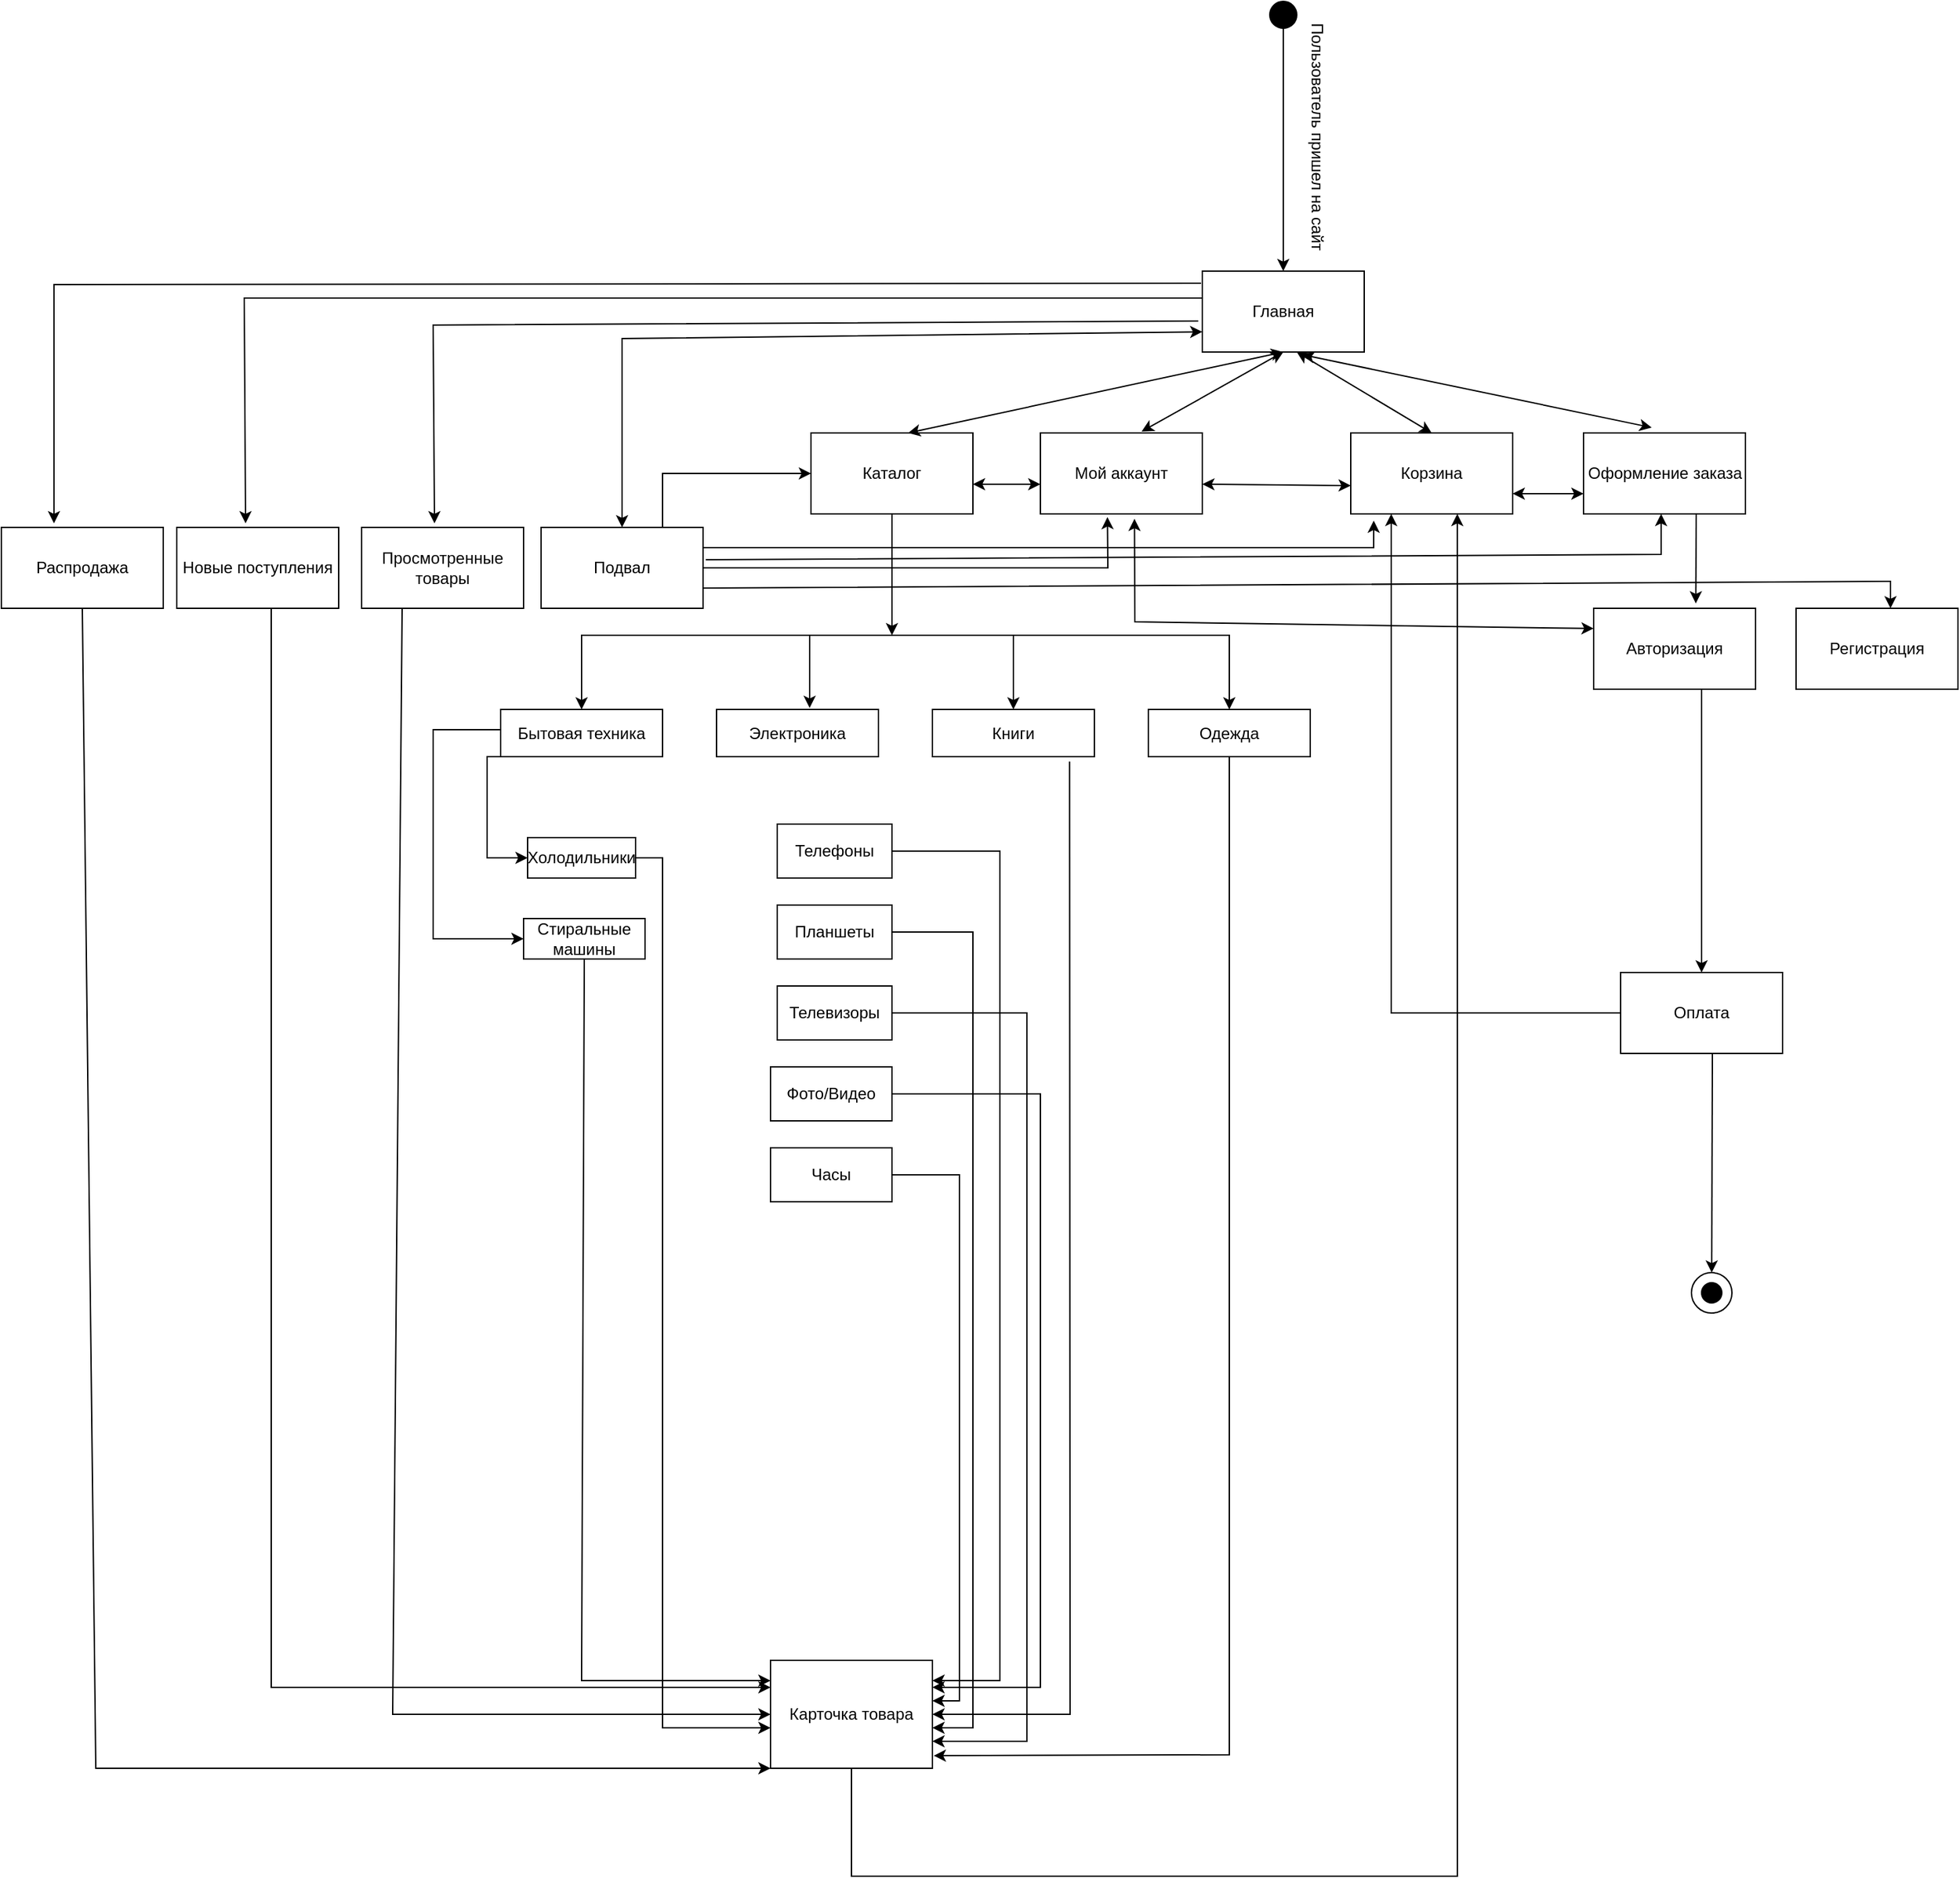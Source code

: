 <mxfile version="20.0.1" type="github"><diagram id="SQ0zQWHfP-8rNXuMUe8Z" name="Page-1"><mxGraphModel dx="1769" dy="452" grid="1" gridSize="10" guides="1" tooltips="1" connect="1" arrows="1" fold="1" page="1" pageScale="1" pageWidth="827" pageHeight="1169" math="0" shadow="0"><root><mxCell id="0"/><mxCell id="1" parent="0"/><mxCell id="f8iXwVYY4Mwev2Gr7xI0-1" value="Каталог" style="rounded=0;whiteSpace=wrap;html=1;" parent="1" vertex="1"><mxGeometry x="-80" y="350" width="120" height="60" as="geometry"/></mxCell><mxCell id="f8iXwVYY4Mwev2Gr7xI0-2" value="" style="ellipse;whiteSpace=wrap;html=1;fillColor=#000000;" parent="1" vertex="1"><mxGeometry x="260" y="30" width="20" height="20" as="geometry"/></mxCell><mxCell id="f8iXwVYY4Mwev2Gr7xI0-3" value="" style="endArrow=classic;html=1;rounded=0;exitX=0.5;exitY=1;exitDx=0;exitDy=0;" parent="1" source="f8iXwVYY4Mwev2Gr7xI0-2" edge="1"><mxGeometry width="50" height="50" relative="1" as="geometry"><mxPoint x="390" y="260" as="sourcePoint"/><mxPoint x="270" y="230" as="targetPoint"/><Array as="points"/></mxGeometry></mxCell><mxCell id="f8iXwVYY4Mwev2Gr7xI0-4" value="Пользователь пришел на сайт" style="text;html=1;align=center;verticalAlign=middle;resizable=0;points=[];autosize=1;strokeColor=none;fillColor=none;rotation=90;" parent="1" vertex="1"><mxGeometry x="200" y="120" width="190" height="20" as="geometry"/></mxCell><mxCell id="f8iXwVYY4Mwev2Gr7xI0-6" value="Карточка товара" style="rounded=0;whiteSpace=wrap;html=1;fillColor=none;" parent="1" vertex="1"><mxGeometry x="-110" y="1260" width="120" height="80" as="geometry"/></mxCell><mxCell id="f8iXwVYY4Mwev2Gr7xI0-7" value="Корзина" style="rounded=0;whiteSpace=wrap;html=1;fillColor=none;" parent="1" vertex="1"><mxGeometry x="320" y="350" width="120" height="60" as="geometry"/></mxCell><mxCell id="f8iXwVYY4Mwev2Gr7xI0-9" value="Оформление заказа" style="rounded=0;whiteSpace=wrap;html=1;fillColor=none;" parent="1" vertex="1"><mxGeometry x="492.5" y="350" width="120" height="60" as="geometry"/></mxCell><mxCell id="f8iXwVYY4Mwev2Gr7xI0-10" value="Мой аккаунт" style="rounded=0;whiteSpace=wrap;html=1;" parent="1" vertex="1"><mxGeometry x="90" y="350" width="120" height="60" as="geometry"/></mxCell><mxCell id="f8iXwVYY4Mwev2Gr7xI0-12" value="" style="ellipse;whiteSpace=wrap;html=1;aspect=fixed;fillColor=none;direction=south;" parent="1" vertex="1"><mxGeometry x="572.5" y="972.5" width="30" height="30" as="geometry"/></mxCell><mxCell id="f8iXwVYY4Mwev2Gr7xI0-13" value="" style="ellipse;whiteSpace=wrap;html=1;aspect=fixed;fillColor=#000000;" parent="1" vertex="1"><mxGeometry x="580" y="980" width="15" height="15" as="geometry"/></mxCell><mxCell id="f8iXwVYY4Mwev2Gr7xI0-16" value="Главная" style="rounded=0;whiteSpace=wrap;html=1;fillColor=none;" parent="1" vertex="1"><mxGeometry x="210" y="230" width="120" height="60" as="geometry"/></mxCell><mxCell id="f8iXwVYY4Mwev2Gr7xI0-17" value="Распродажа" style="rounded=0;whiteSpace=wrap;html=1;fillColor=none;" parent="1" vertex="1"><mxGeometry x="-680" y="420" width="120" height="60" as="geometry"/></mxCell><mxCell id="f8iXwVYY4Mwev2Gr7xI0-24" value="" style="endArrow=classic;startArrow=classic;html=1;rounded=0;entryX=0.5;entryY=1;entryDx=0;entryDy=0;exitX=0.6;exitY=0;exitDx=0;exitDy=0;exitPerimeter=0;" parent="1" source="f8iXwVYY4Mwev2Gr7xI0-1" target="f8iXwVYY4Mwev2Gr7xI0-16" edge="1"><mxGeometry width="50" height="50" relative="1" as="geometry"><mxPoint x="290" y="500" as="sourcePoint"/><mxPoint x="340" y="450" as="targetPoint"/></mxGeometry></mxCell><mxCell id="f8iXwVYY4Mwev2Gr7xI0-25" value="" style="endArrow=classic;startArrow=classic;html=1;rounded=0;entryX=0.5;entryY=1;entryDx=0;entryDy=0;exitX=0.625;exitY=-0.017;exitDx=0;exitDy=0;exitPerimeter=0;" parent="1" source="f8iXwVYY4Mwev2Gr7xI0-10" target="f8iXwVYY4Mwev2Gr7xI0-16" edge="1"><mxGeometry width="50" height="50" relative="1" as="geometry"><mxPoint x="290" y="500" as="sourcePoint"/><mxPoint x="340" y="450" as="targetPoint"/></mxGeometry></mxCell><mxCell id="f8iXwVYY4Mwev2Gr7xI0-26" value="" style="endArrow=classic;startArrow=classic;html=1;rounded=0;exitX=0.5;exitY=0;exitDx=0;exitDy=0;" parent="1" source="f8iXwVYY4Mwev2Gr7xI0-7" edge="1"><mxGeometry width="50" height="50" relative="1" as="geometry"><mxPoint x="290" y="500" as="sourcePoint"/><mxPoint x="280" y="290" as="targetPoint"/></mxGeometry></mxCell><mxCell id="f8iXwVYY4Mwev2Gr7xI0-27" value="" style="endArrow=classic;startArrow=classic;html=1;rounded=0;entryX=0.617;entryY=1.033;entryDx=0;entryDy=0;entryPerimeter=0;exitX=0.421;exitY=-0.067;exitDx=0;exitDy=0;exitPerimeter=0;" parent="1" source="f8iXwVYY4Mwev2Gr7xI0-9" target="f8iXwVYY4Mwev2Gr7xI0-16" edge="1"><mxGeometry width="50" height="50" relative="1" as="geometry"><mxPoint x="290" y="500" as="sourcePoint"/><mxPoint x="340" y="450" as="targetPoint"/></mxGeometry></mxCell><mxCell id="f8iXwVYY4Mwev2Gr7xI0-28" value="" style="endArrow=classic;startArrow=classic;html=1;rounded=0;exitX=1;exitY=0.633;exitDx=0;exitDy=0;exitPerimeter=0;" parent="1" source="f8iXwVYY4Mwev2Gr7xI0-1" edge="1"><mxGeometry width="50" height="50" relative="1" as="geometry"><mxPoint x="290" y="440" as="sourcePoint"/><mxPoint x="90" y="388" as="targetPoint"/></mxGeometry></mxCell><mxCell id="f8iXwVYY4Mwev2Gr7xI0-29" value="" style="endArrow=classic;startArrow=classic;html=1;rounded=0;exitX=1;exitY=0.633;exitDx=0;exitDy=0;exitPerimeter=0;entryX=0;entryY=0.65;entryDx=0;entryDy=0;entryPerimeter=0;" parent="1" source="f8iXwVYY4Mwev2Gr7xI0-10" target="f8iXwVYY4Mwev2Gr7xI0-7" edge="1"><mxGeometry width="50" height="50" relative="1" as="geometry"><mxPoint x="50" y="397.98" as="sourcePoint"/><mxPoint x="100" y="398" as="targetPoint"/></mxGeometry></mxCell><mxCell id="f8iXwVYY4Mwev2Gr7xI0-30" value="" style="endArrow=classic;startArrow=classic;html=1;rounded=0;entryX=0;entryY=0.75;entryDx=0;entryDy=0;exitX=1;exitY=0.75;exitDx=0;exitDy=0;" parent="1" source="f8iXwVYY4Mwev2Gr7xI0-7" target="f8iXwVYY4Mwev2Gr7xI0-9" edge="1"><mxGeometry width="50" height="50" relative="1" as="geometry"><mxPoint x="290" y="440" as="sourcePoint"/><mxPoint x="340" y="390" as="targetPoint"/></mxGeometry></mxCell><mxCell id="f8iXwVYY4Mwev2Gr7xI0-31" value="" style="endArrow=classic;html=1;rounded=0;exitX=-0.008;exitY=0.15;exitDx=0;exitDy=0;entryX=0.325;entryY=-0.05;entryDx=0;entryDy=0;entryPerimeter=0;exitPerimeter=0;" parent="1" source="f8iXwVYY4Mwev2Gr7xI0-16" target="f8iXwVYY4Mwev2Gr7xI0-17" edge="1"><mxGeometry width="50" height="50" relative="1" as="geometry"><mxPoint x="-40" y="380" as="sourcePoint"/><mxPoint x="-520" y="420" as="targetPoint"/><Array as="points"><mxPoint x="-641" y="240"/></Array></mxGeometry></mxCell><mxCell id="f8iXwVYY4Mwev2Gr7xI0-32" value="" style="endArrow=classic;html=1;rounded=0;entryX=0;entryY=1;entryDx=0;entryDy=0;exitX=0.5;exitY=1;exitDx=0;exitDy=0;" parent="1" source="f8iXwVYY4Mwev2Gr7xI0-17" target="f8iXwVYY4Mwev2Gr7xI0-6" edge="1"><mxGeometry width="50" height="50" relative="1" as="geometry"><mxPoint x="-40" y="660" as="sourcePoint"/><mxPoint x="10" y="610" as="targetPoint"/><Array as="points"><mxPoint x="-610" y="1340"/></Array></mxGeometry></mxCell><mxCell id="f8iXwVYY4Mwev2Gr7xI0-34" value="Новые поступления" style="rounded=0;whiteSpace=wrap;html=1;fillColor=none;" parent="1" vertex="1"><mxGeometry x="-550" y="420" width="120" height="60" as="geometry"/></mxCell><mxCell id="f8iXwVYY4Mwev2Gr7xI0-35" value="" style="endArrow=classic;html=1;rounded=0;" parent="1" edge="1"><mxGeometry width="50" height="50" relative="1" as="geometry"><mxPoint x="-480" y="480" as="sourcePoint"/><mxPoint x="-110" y="1280" as="targetPoint"/><Array as="points"><mxPoint x="-480" y="1280"/></Array></mxGeometry></mxCell><mxCell id="f8iXwVYY4Mwev2Gr7xI0-37" value="Просмотренные товары" style="rounded=0;whiteSpace=wrap;html=1;fillColor=none;" parent="1" vertex="1"><mxGeometry x="-413" y="420" width="120" height="60" as="geometry"/></mxCell><mxCell id="f8iXwVYY4Mwev2Gr7xI0-38" value="Подвал" style="rounded=0;whiteSpace=wrap;html=1;fillColor=none;" parent="1" vertex="1"><mxGeometry x="-280" y="420" width="120" height="60" as="geometry"/></mxCell><mxCell id="f8iXwVYY4Mwev2Gr7xI0-39" value="" style="endArrow=classic;html=1;rounded=0;entryX=0.425;entryY=-0.05;entryDx=0;entryDy=0;entryPerimeter=0;" parent="1" target="f8iXwVYY4Mwev2Gr7xI0-34" edge="1"><mxGeometry width="50" height="50" relative="1" as="geometry"><mxPoint x="210" y="250" as="sourcePoint"/><mxPoint x="-180" y="440" as="targetPoint"/><Array as="points"><mxPoint x="-500" y="250"/></Array></mxGeometry></mxCell><mxCell id="f8iXwVYY4Mwev2Gr7xI0-40" value="" style="endArrow=classic;html=1;rounded=0;entryX=0.45;entryY=-0.05;entryDx=0;entryDy=0;entryPerimeter=0;exitX=-0.025;exitY=0.617;exitDx=0;exitDy=0;exitPerimeter=0;" parent="1" source="f8iXwVYY4Mwev2Gr7xI0-16" target="f8iXwVYY4Mwev2Gr7xI0-37" edge="1"><mxGeometry width="50" height="50" relative="1" as="geometry"><mxPoint x="-230" y="410" as="sourcePoint"/><mxPoint x="-180" y="360" as="targetPoint"/><Array as="points"><mxPoint x="-360" y="270"/></Array></mxGeometry></mxCell><mxCell id="f8iXwVYY4Mwev2Gr7xI0-42" value="" style="endArrow=classic;html=1;rounded=0;exitX=0.25;exitY=1;exitDx=0;exitDy=0;" parent="1" source="f8iXwVYY4Mwev2Gr7xI0-37" edge="1"><mxGeometry width="50" height="50" relative="1" as="geometry"><mxPoint x="-230" y="560" as="sourcePoint"/><mxPoint x="-110" y="1300" as="targetPoint"/><Array as="points"><mxPoint x="-390" y="1300"/></Array></mxGeometry></mxCell><mxCell id="PBsb-USw8LCyLsn39piA-1" value="Бытовая техника" style="rounded=0;whiteSpace=wrap;html=1;fillColor=none;" parent="1" vertex="1"><mxGeometry x="-310" y="555" width="120" height="35" as="geometry"/></mxCell><mxCell id="PBsb-USw8LCyLsn39piA-2" value="Электроника" style="rounded=0;whiteSpace=wrap;html=1;fillColor=none;" parent="1" vertex="1"><mxGeometry x="-150" y="555" width="120" height="35" as="geometry"/></mxCell><mxCell id="PBsb-USw8LCyLsn39piA-3" value="Книги" style="rounded=0;whiteSpace=wrap;html=1;fillColor=none;" parent="1" vertex="1"><mxGeometry x="10" y="555" width="120" height="35" as="geometry"/></mxCell><mxCell id="PBsb-USw8LCyLsn39piA-4" value="Одежда" style="rounded=0;whiteSpace=wrap;html=1;fillColor=none;" parent="1" vertex="1"><mxGeometry x="170" y="555" width="120" height="35" as="geometry"/></mxCell><mxCell id="PBsb-USw8LCyLsn39piA-5" value="" style="endArrow=classic;html=1;rounded=0;entryX=0.5;entryY=0;entryDx=0;entryDy=0;" parent="1" target="PBsb-USw8LCyLsn39piA-1" edge="1"><mxGeometry width="50" height="50" relative="1" as="geometry"><mxPoint x="-80" y="500" as="sourcePoint"/><mxPoint x="-40" y="560" as="targetPoint"/><Array as="points"><mxPoint x="-250" y="500"/></Array></mxGeometry></mxCell><mxCell id="PBsb-USw8LCyLsn39piA-7" value="" style="endArrow=classic;html=1;rounded=0;entryX=0.575;entryY=-0.033;entryDx=0;entryDy=0;entryPerimeter=0;" parent="1" target="PBsb-USw8LCyLsn39piA-2" edge="1"><mxGeometry width="50" height="50" relative="1" as="geometry"><mxPoint y="500" as="sourcePoint"/><mxPoint x="-100" y="460" as="targetPoint"/><Array as="points"><mxPoint x="-81" y="500"/></Array></mxGeometry></mxCell><mxCell id="PBsb-USw8LCyLsn39piA-8" value="" style="endArrow=classic;html=1;rounded=0;entryX=0.5;entryY=0;entryDx=0;entryDy=0;" parent="1" target="PBsb-USw8LCyLsn39piA-3" edge="1"><mxGeometry width="50" height="50" relative="1" as="geometry"><mxPoint x="70" y="500" as="sourcePoint"/><mxPoint x="-100" y="460" as="targetPoint"/></mxGeometry></mxCell><mxCell id="PBsb-USw8LCyLsn39piA-9" value="" style="endArrow=classic;html=1;rounded=0;entryX=0.5;entryY=0;entryDx=0;entryDy=0;" parent="1" target="PBsb-USw8LCyLsn39piA-4" edge="1"><mxGeometry width="50" height="50" relative="1" as="geometry"><mxPoint y="500" as="sourcePoint"/><mxPoint x="-100" y="460" as="targetPoint"/><Array as="points"><mxPoint x="190" y="500"/><mxPoint x="230" y="500"/></Array></mxGeometry></mxCell><mxCell id="PBsb-USw8LCyLsn39piA-10" value="" style="endArrow=classic;html=1;rounded=0;exitX=0.5;exitY=1;exitDx=0;exitDy=0;" parent="1" source="PBsb-USw8LCyLsn39piA-18" edge="1"><mxGeometry width="50" height="50" relative="1" as="geometry"><mxPoint x="-440" y="920" as="sourcePoint"/><mxPoint x="-110" y="1275" as="targetPoint"/><Array as="points"><mxPoint x="-250" y="1275"/></Array></mxGeometry></mxCell><mxCell id="PBsb-USw8LCyLsn39piA-11" value="" style="endArrow=classic;html=1;rounded=0;exitX=1;exitY=0.5;exitDx=0;exitDy=0;" parent="1" source="PBsb-USw8LCyLsn39piA-28" edge="1"><mxGeometry width="50" height="50" relative="1" as="geometry"><mxPoint x="-90" y="1000" as="sourcePoint"/><mxPoint x="10" y="1290" as="targetPoint"/><Array as="points"><mxPoint x="30" y="900"/><mxPoint x="30" y="988"/><mxPoint x="30" y="1290"/></Array></mxGeometry></mxCell><mxCell id="PBsb-USw8LCyLsn39piA-12" value="" style="endArrow=classic;html=1;rounded=0;exitX=0.847;exitY=1.105;exitDx=0;exitDy=0;exitPerimeter=0;" parent="1" source="PBsb-USw8LCyLsn39piA-3" edge="1"><mxGeometry width="50" height="50" relative="1" as="geometry"><mxPoint x="70" y="630" as="sourcePoint"/><mxPoint x="10" y="1300" as="targetPoint"/><Array as="points"><mxPoint x="112" y="1300"/></Array></mxGeometry></mxCell><mxCell id="PBsb-USw8LCyLsn39piA-13" value="" style="endArrow=classic;html=1;rounded=0;entryX=1.008;entryY=0.883;entryDx=0;entryDy=0;exitX=0.5;exitY=1;exitDx=0;exitDy=0;entryPerimeter=0;" parent="1" source="PBsb-USw8LCyLsn39piA-4" target="f8iXwVYY4Mwev2Gr7xI0-6" edge="1"><mxGeometry width="50" height="50" relative="1" as="geometry"><mxPoint x="-220" y="720" as="sourcePoint"/><mxPoint x="-170" y="670" as="targetPoint"/><Array as="points"><mxPoint x="230" y="1330"/></Array></mxGeometry></mxCell><mxCell id="PBsb-USw8LCyLsn39piA-14" value="" style="endArrow=classic;html=1;rounded=0;exitX=0.5;exitY=1;exitDx=0;exitDy=0;entryX=0.658;entryY=1;entryDx=0;entryDy=0;entryPerimeter=0;" parent="1" source="f8iXwVYY4Mwev2Gr7xI0-6" target="f8iXwVYY4Mwev2Gr7xI0-7" edge="1"><mxGeometry width="50" height="50" relative="1" as="geometry"><mxPoint x="140" y="730" as="sourcePoint"/><mxPoint x="190" y="680" as="targetPoint"/><Array as="points"><mxPoint x="-50" y="1420"/><mxPoint x="399" y="1420"/><mxPoint x="399" y="970"/></Array></mxGeometry></mxCell><mxCell id="PBsb-USw8LCyLsn39piA-16" value="" style="endArrow=classic;html=1;rounded=0;entryX=0;entryY=0.5;entryDx=0;entryDy=0;" parent="1" target="f8iXwVYY4Mwev2Gr7xI0-12" edge="1"><mxGeometry width="50" height="50" relative="1" as="geometry"><mxPoint x="588" y="810" as="sourcePoint"/><mxPoint x="190" y="680" as="targetPoint"/></mxGeometry></mxCell><mxCell id="PBsb-USw8LCyLsn39piA-17" value="Холодильники" style="rounded=0;whiteSpace=wrap;html=1;fillColor=none;" parent="1" vertex="1"><mxGeometry x="-290" y="650" width="80" height="30" as="geometry"/></mxCell><mxCell id="PBsb-USw8LCyLsn39piA-18" value="Стиральные машины" style="rounded=0;whiteSpace=wrap;html=1;fillColor=none;" parent="1" vertex="1"><mxGeometry x="-293" y="710" width="90" height="30" as="geometry"/></mxCell><mxCell id="PBsb-USw8LCyLsn39piA-19" value="" style="endArrow=classic;html=1;rounded=0;entryX=0;entryY=0.5;entryDx=0;entryDy=0;" parent="1" target="PBsb-USw8LCyLsn39piA-17" edge="1"><mxGeometry width="50" height="50" relative="1" as="geometry"><mxPoint x="-310" y="590" as="sourcePoint"/><mxPoint x="130" y="910" as="targetPoint"/><Array as="points"><mxPoint x="-320" y="590"/><mxPoint x="-320" y="665"/></Array></mxGeometry></mxCell><mxCell id="PBsb-USw8LCyLsn39piA-20" value="" style="endArrow=classic;html=1;rounded=0;entryX=0;entryY=0.5;entryDx=0;entryDy=0;" parent="1" target="PBsb-USw8LCyLsn39piA-18" edge="1"><mxGeometry width="50" height="50" relative="1" as="geometry"><mxPoint x="-310" y="570" as="sourcePoint"/><mxPoint x="130" y="910" as="targetPoint"/><Array as="points"><mxPoint x="-360" y="570"/><mxPoint x="-360" y="725"/></Array></mxGeometry></mxCell><mxCell id="PBsb-USw8LCyLsn39piA-21" value="" style="endArrow=classic;html=1;rounded=0;exitX=1;exitY=0.5;exitDx=0;exitDy=0;" parent="1" source="PBsb-USw8LCyLsn39piA-17" edge="1"><mxGeometry width="50" height="50" relative="1" as="geometry"><mxPoint x="10" y="1070" as="sourcePoint"/><mxPoint x="-110" y="1310" as="targetPoint"/><Array as="points"><mxPoint x="-190" y="665"/><mxPoint x="-190" y="1310"/></Array></mxGeometry></mxCell><mxCell id="PBsb-USw8LCyLsn39piA-24" value="Телефоны" style="rounded=0;whiteSpace=wrap;html=1;fillColor=none;" parent="1" vertex="1"><mxGeometry x="-105" y="640" width="85" height="40" as="geometry"/></mxCell><mxCell id="PBsb-USw8LCyLsn39piA-25" value="Планшеты" style="rounded=0;whiteSpace=wrap;html=1;fillColor=none;" parent="1" vertex="1"><mxGeometry x="-105" y="700" width="85" height="40" as="geometry"/></mxCell><mxCell id="PBsb-USw8LCyLsn39piA-27" value="Фото/Видео" style="rounded=0;whiteSpace=wrap;html=1;fillColor=none;" parent="1" vertex="1"><mxGeometry x="-110" y="820" width="90" height="40" as="geometry"/></mxCell><mxCell id="PBsb-USw8LCyLsn39piA-28" value="Часы" style="rounded=0;whiteSpace=wrap;html=1;fillColor=none;" parent="1" vertex="1"><mxGeometry x="-110" y="880" width="90" height="40" as="geometry"/></mxCell><mxCell id="PBsb-USw8LCyLsn39piA-29" value="" style="endArrow=classic;html=1;rounded=0;exitX=0.5;exitY=1;exitDx=0;exitDy=0;" parent="1" source="f8iXwVYY4Mwev2Gr7xI0-1" edge="1"><mxGeometry width="50" height="50" relative="1" as="geometry"><mxPoint x="70" y="640" as="sourcePoint"/><mxPoint x="-20" y="500" as="targetPoint"/></mxGeometry></mxCell><mxCell id="PBsb-USw8LCyLsn39piA-30" value="" style="endArrow=classic;html=1;rounded=0;exitX=1;exitY=0.5;exitDx=0;exitDy=0;" parent="1" source="PBsb-USw8LCyLsn39piA-24" edge="1"><mxGeometry width="50" height="50" relative="1" as="geometry"><mxPoint x="30" y="850" as="sourcePoint"/><mxPoint x="10" y="1275" as="targetPoint"/><Array as="points"><mxPoint x="60" y="660"/><mxPoint x="60" y="1275"/></Array></mxGeometry></mxCell><mxCell id="PBsb-USw8LCyLsn39piA-32" value="Телевизоры" style="rounded=0;whiteSpace=wrap;html=1;fillColor=none;" parent="1" vertex="1"><mxGeometry x="-105" y="760" width="85" height="40" as="geometry"/></mxCell><mxCell id="PBsb-USw8LCyLsn39piA-33" value="" style="endArrow=classic;html=1;rounded=0;exitX=1;exitY=0.5;exitDx=0;exitDy=0;" parent="1" source="PBsb-USw8LCyLsn39piA-25" edge="1"><mxGeometry width="50" height="50" relative="1" as="geometry"><mxPoint x="-110" y="950" as="sourcePoint"/><mxPoint x="10" y="1310" as="targetPoint"/><Array as="points"><mxPoint x="40" y="720"/><mxPoint x="40" y="1310"/></Array></mxGeometry></mxCell><mxCell id="PBsb-USw8LCyLsn39piA-34" value="" style="endArrow=classic;html=1;rounded=0;exitX=1;exitY=0.5;exitDx=0;exitDy=0;entryX=1;entryY=0.75;entryDx=0;entryDy=0;" parent="1" source="PBsb-USw8LCyLsn39piA-32" target="f8iXwVYY4Mwev2Gr7xI0-6" edge="1"><mxGeometry width="50" height="50" relative="1" as="geometry"><mxPoint x="-30" y="1150" as="sourcePoint"/><mxPoint x="20" y="1100" as="targetPoint"/><Array as="points"><mxPoint x="80" y="780"/><mxPoint x="80" y="1320"/></Array></mxGeometry></mxCell><mxCell id="PBsb-USw8LCyLsn39piA-35" value="" style="endArrow=classic;html=1;rounded=0;exitX=1;exitY=0.5;exitDx=0;exitDy=0;" parent="1" source="PBsb-USw8LCyLsn39piA-27" edge="1"><mxGeometry width="50" height="50" relative="1" as="geometry"><mxPoint x="-10" y="1050" as="sourcePoint"/><mxPoint x="10" y="1280" as="targetPoint"/><Array as="points"><mxPoint x="90" y="840"/><mxPoint x="90" y="1280"/></Array></mxGeometry></mxCell><mxCell id="PBsb-USw8LCyLsn39piA-36" value="Авторизация" style="rounded=0;whiteSpace=wrap;html=1;fillColor=none;" parent="1" vertex="1"><mxGeometry x="500" y="480" width="120" height="60" as="geometry"/></mxCell><mxCell id="PBsb-USw8LCyLsn39piA-37" value="Оплата" style="rounded=0;whiteSpace=wrap;html=1;fillColor=none;" parent="1" vertex="1"><mxGeometry x="520" y="750" width="120" height="60" as="geometry"/></mxCell><mxCell id="PBsb-USw8LCyLsn39piA-39" value="" style="endArrow=classic;html=1;rounded=0;entryX=0.631;entryY=-0.061;entryDx=0;entryDy=0;entryPerimeter=0;" parent="1" target="PBsb-USw8LCyLsn39piA-36" edge="1"><mxGeometry width="50" height="50" relative="1" as="geometry"><mxPoint x="576" y="410" as="sourcePoint"/><mxPoint x="553" y="470" as="targetPoint"/></mxGeometry></mxCell><mxCell id="PBsb-USw8LCyLsn39piA-43" value="" style="endArrow=classic;html=1;rounded=0;entryX=0.5;entryY=0;entryDx=0;entryDy=0;" parent="1" target="PBsb-USw8LCyLsn39piA-37" edge="1"><mxGeometry width="50" height="50" relative="1" as="geometry"><mxPoint x="580" y="540" as="sourcePoint"/><mxPoint x="430" y="600" as="targetPoint"/></mxGeometry></mxCell><mxCell id="PBsb-USw8LCyLsn39piA-44" value="" style="endArrow=classic;html=1;rounded=0;exitX=0;exitY=0.5;exitDx=0;exitDy=0;entryX=0.25;entryY=1;entryDx=0;entryDy=0;" parent="1" source="PBsb-USw8LCyLsn39piA-37" target="f8iXwVYY4Mwev2Gr7xI0-7" edge="1"><mxGeometry width="50" height="50" relative="1" as="geometry"><mxPoint x="300" y="700" as="sourcePoint"/><mxPoint x="350" y="650" as="targetPoint"/><Array as="points"><mxPoint x="350" y="780"/></Array></mxGeometry></mxCell><mxCell id="PBsb-USw8LCyLsn39piA-46" value="" style="endArrow=classic;startArrow=classic;html=1;rounded=0;entryX=0.581;entryY=1.061;entryDx=0;entryDy=0;entryPerimeter=0;exitX=0;exitY=0.25;exitDx=0;exitDy=0;" parent="1" source="PBsb-USw8LCyLsn39piA-36" target="f8iXwVYY4Mwev2Gr7xI0-10" edge="1"><mxGeometry width="50" height="50" relative="1" as="geometry"><mxPoint x="270" y="620" as="sourcePoint"/><mxPoint x="320" y="570" as="targetPoint"/><Array as="points"><mxPoint x="160" y="490"/></Array></mxGeometry></mxCell><mxCell id="PBsb-USw8LCyLsn39piA-47" value="Регистрация" style="rounded=0;whiteSpace=wrap;html=1;fillColor=none;" parent="1" vertex="1"><mxGeometry x="650" y="480" width="120" height="60" as="geometry"/></mxCell><mxCell id="PBsb-USw8LCyLsn39piA-48" value="" style="endArrow=classic;html=1;rounded=0;exitX=0.75;exitY=0;exitDx=0;exitDy=0;entryX=0;entryY=0.5;entryDx=0;entryDy=0;" parent="1" source="f8iXwVYY4Mwev2Gr7xI0-38" target="f8iXwVYY4Mwev2Gr7xI0-1" edge="1"><mxGeometry width="50" height="50" relative="1" as="geometry"><mxPoint x="250" y="530" as="sourcePoint"/><mxPoint x="300" y="480" as="targetPoint"/><Array as="points"><mxPoint x="-190" y="380"/></Array></mxGeometry></mxCell><mxCell id="PBsb-USw8LCyLsn39piA-49" value="" style="endArrow=classic;html=1;rounded=0;exitX=1;exitY=0.5;exitDx=0;exitDy=0;entryX=0.414;entryY=1.039;entryDx=0;entryDy=0;entryPerimeter=0;" parent="1" source="f8iXwVYY4Mwev2Gr7xI0-38" target="f8iXwVYY4Mwev2Gr7xI0-10" edge="1"><mxGeometry width="50" height="50" relative="1" as="geometry"><mxPoint x="250" y="530" as="sourcePoint"/><mxPoint x="130" y="450" as="targetPoint"/><Array as="points"><mxPoint x="140" y="450"/></Array></mxGeometry></mxCell><mxCell id="PBsb-USw8LCyLsn39piA-50" value="" style="endArrow=classic;html=1;rounded=0;exitX=1;exitY=0.75;exitDx=0;exitDy=0;" parent="1" source="f8iXwVYY4Mwev2Gr7xI0-38" edge="1"><mxGeometry width="50" height="50" relative="1" as="geometry"><mxPoint x="250" y="530" as="sourcePoint"/><mxPoint x="720" y="480" as="targetPoint"/><Array as="points"><mxPoint x="720" y="460"/></Array></mxGeometry></mxCell><mxCell id="PBsb-USw8LCyLsn39piA-51" value="" style="endArrow=classic;startArrow=classic;html=1;rounded=0;exitX=0.5;exitY=0;exitDx=0;exitDy=0;entryX=0;entryY=0.75;entryDx=0;entryDy=0;" parent="1" source="f8iXwVYY4Mwev2Gr7xI0-38" target="f8iXwVYY4Mwev2Gr7xI0-16" edge="1"><mxGeometry width="50" height="50" relative="1" as="geometry"><mxPoint x="250" y="400" as="sourcePoint"/><mxPoint x="300" y="350" as="targetPoint"/><Array as="points"><mxPoint x="-220" y="280"/></Array></mxGeometry></mxCell><mxCell id="PBsb-USw8LCyLsn39piA-52" value="" style="endArrow=classic;html=1;rounded=0;entryX=0.142;entryY=1.083;entryDx=0;entryDy=0;entryPerimeter=0;exitX=1;exitY=0.25;exitDx=0;exitDy=0;" parent="1" source="f8iXwVYY4Mwev2Gr7xI0-38" target="f8iXwVYY4Mwev2Gr7xI0-7" edge="1"><mxGeometry width="50" height="50" relative="1" as="geometry"><mxPoint x="250" y="400" as="sourcePoint"/><mxPoint x="300" y="350" as="targetPoint"/><Array as="points"><mxPoint x="337" y="435"/></Array></mxGeometry></mxCell><mxCell id="PBsb-USw8LCyLsn39piA-53" value="" style="endArrow=classic;html=1;rounded=0;exitX=1.017;exitY=0.4;exitDx=0;exitDy=0;exitPerimeter=0;" parent="1" source="f8iXwVYY4Mwev2Gr7xI0-38" edge="1"><mxGeometry width="50" height="50" relative="1" as="geometry"><mxPoint x="-160" y="450" as="sourcePoint"/><mxPoint x="550" y="410" as="targetPoint"/><Array as="points"><mxPoint x="550" y="440"/></Array></mxGeometry></mxCell></root></mxGraphModel></diagram></mxfile>